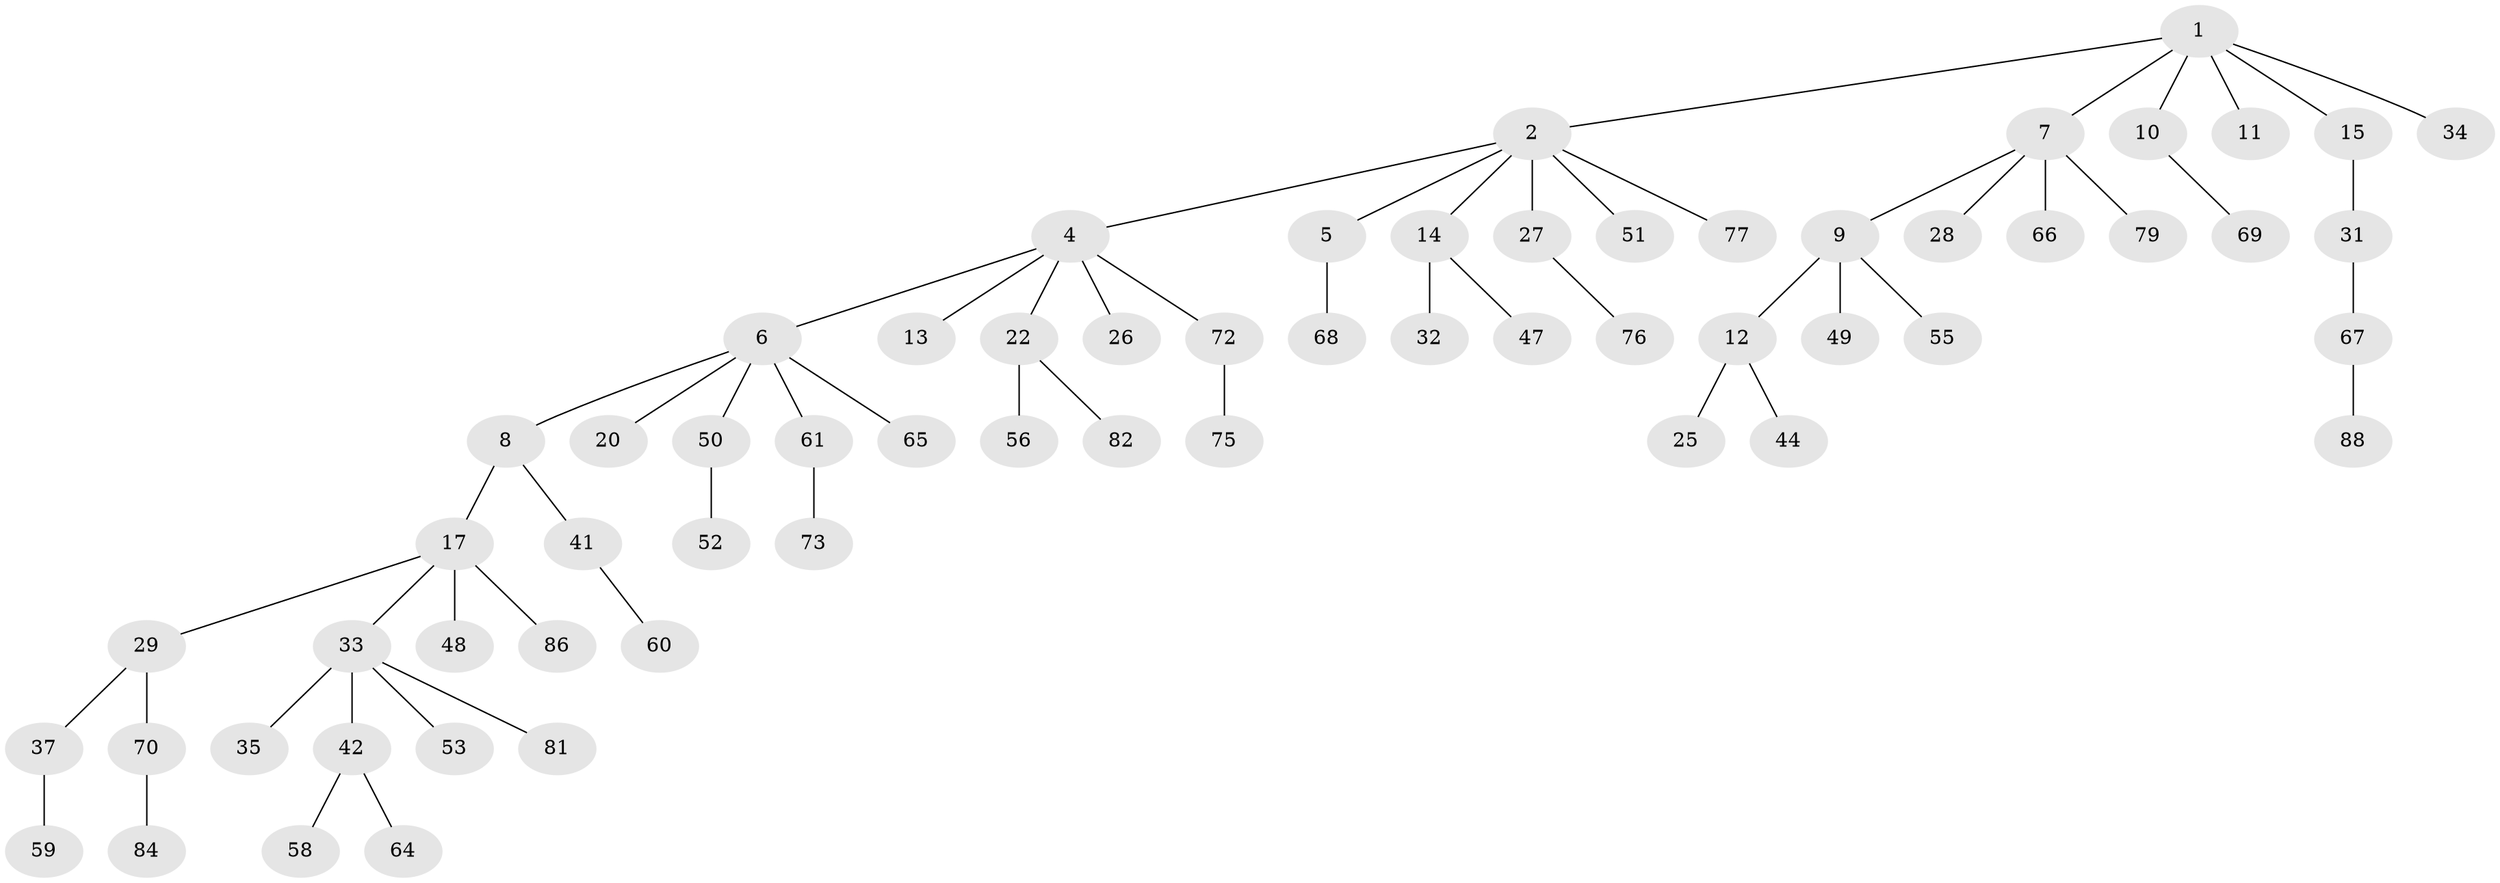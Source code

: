 // Generated by graph-tools (version 1.1) at 2025/52/02/27/25 19:52:13]
// undirected, 62 vertices, 61 edges
graph export_dot {
graph [start="1"]
  node [color=gray90,style=filled];
  1 [super="+3"];
  2 [super="+21"];
  4 [super="+24"];
  5 [super="+19"];
  6 [super="+43"];
  7 [super="+18"];
  8 [super="+36"];
  9 [super="+46"];
  10 [super="+85"];
  11;
  12 [super="+23"];
  13;
  14 [super="+38"];
  15 [super="+16"];
  17;
  20 [super="+54"];
  22 [super="+30"];
  25;
  26;
  27;
  28;
  29 [super="+39"];
  31;
  32 [super="+40"];
  33 [super="+62"];
  34;
  35;
  37 [super="+57"];
  41;
  42 [super="+63"];
  44 [super="+45"];
  47;
  48;
  49 [super="+71"];
  50;
  51 [super="+90"];
  52;
  53 [super="+91"];
  55;
  56 [super="+74"];
  58;
  59;
  60;
  61;
  64;
  65;
  66;
  67 [super="+80"];
  68;
  69;
  70 [super="+83"];
  72;
  73 [super="+87"];
  75;
  76 [super="+78"];
  77;
  79;
  81;
  82;
  84;
  86 [super="+89"];
  88;
  1 -- 2;
  1 -- 10;
  1 -- 15;
  1 -- 34;
  1 -- 11;
  1 -- 7;
  2 -- 4;
  2 -- 5;
  2 -- 14;
  2 -- 27;
  2 -- 77;
  2 -- 51;
  4 -- 6;
  4 -- 13;
  4 -- 22;
  4 -- 26;
  4 -- 72;
  5 -- 68;
  6 -- 8;
  6 -- 20;
  6 -- 50;
  6 -- 61;
  6 -- 65;
  7 -- 9;
  7 -- 66;
  7 -- 28;
  7 -- 79;
  8 -- 17;
  8 -- 41;
  9 -- 12;
  9 -- 55;
  9 -- 49;
  10 -- 69;
  12 -- 25;
  12 -- 44;
  14 -- 32;
  14 -- 47;
  15 -- 31;
  17 -- 29;
  17 -- 33;
  17 -- 48;
  17 -- 86;
  22 -- 56;
  22 -- 82;
  27 -- 76;
  29 -- 37;
  29 -- 70;
  31 -- 67;
  33 -- 35;
  33 -- 42;
  33 -- 53;
  33 -- 81;
  37 -- 59;
  41 -- 60;
  42 -- 58;
  42 -- 64;
  50 -- 52;
  61 -- 73;
  67 -- 88;
  70 -- 84;
  72 -- 75;
}
